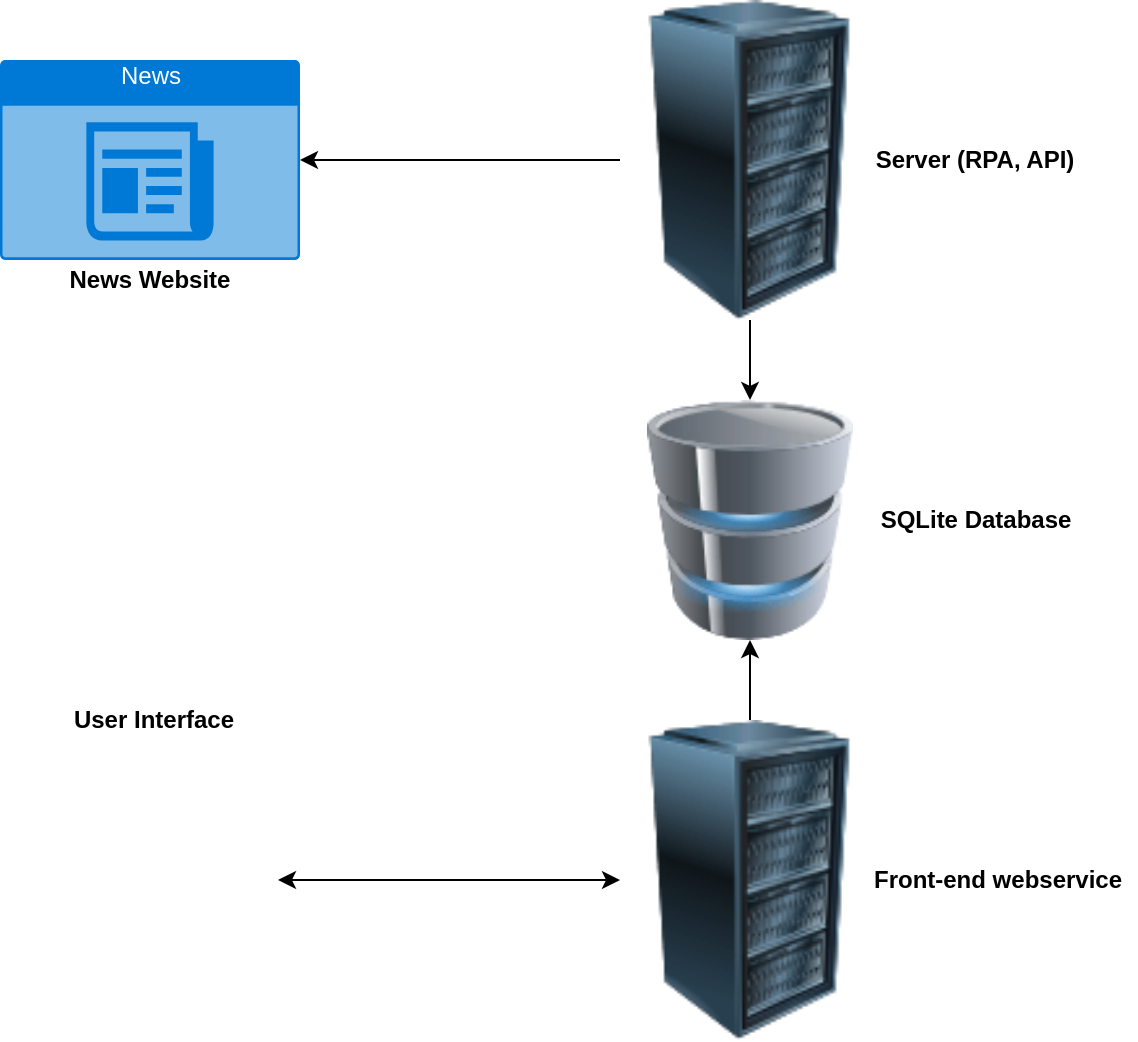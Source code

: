 <mxfile version="13.0.4" type="device"><diagram id="0I1VysuUt7ifc0W8eVmq" name="Page-1"><mxGraphModel dx="869" dy="558" grid="1" gridSize="10" guides="1" tooltips="1" connect="1" arrows="1" fold="1" page="1" pageScale="1" pageWidth="850" pageHeight="1100" math="0" shadow="0"><root><mxCell id="0"/><mxCell id="1" parent="0"/><mxCell id="kUt-fn-MT_uvLLviyjSy-1" value="" style="image;html=1;labelBackgroundColor=#ffffff;image=img/lib/clip_art/computers/Server_Rack_128x128.png" vertex="1" parent="1"><mxGeometry x="458" y="110" width="130" height="160" as="geometry"/></mxCell><mxCell id="kUt-fn-MT_uvLLviyjSy-3" value="" style="image;html=1;labelBackgroundColor=#ffffff;image=img/lib/clip_art/computers/Database_128x128.png" vertex="1" parent="1"><mxGeometry x="468" y="310" width="110" height="120" as="geometry"/></mxCell><mxCell id="kUt-fn-MT_uvLLviyjSy-4" value="" style="image;html=1;labelBackgroundColor=#ffffff;image=img/lib/clip_art/computers/Server_Rack_128x128.png" vertex="1" parent="1"><mxGeometry x="458" y="470" width="130" height="160" as="geometry"/></mxCell><mxCell id="kUt-fn-MT_uvLLviyjSy-5" value="" style="shape=image;html=1;verticalAlign=top;verticalLabelPosition=bottom;labelBackgroundColor=#ffffff;imageAspect=0;aspect=fixed;image=https://cdn2.iconfinder.com/data/icons/circle-icons-1/64/browser-128.png" vertex="1" parent="1"><mxGeometry x="159" y="486" width="128" height="128" as="geometry"/></mxCell><mxCell id="kUt-fn-MT_uvLLviyjSy-6" value="News" style="html=1;strokeColor=none;fillColor=#0079D6;labelPosition=center;verticalLabelPosition=middle;verticalAlign=top;align=center;fontSize=12;outlineConnect=0;spacingTop=-6;fontColor=#FFFFFF;shape=mxgraph.sitemap.news;" vertex="1" parent="1"><mxGeometry x="148" y="140" width="150" height="100" as="geometry"/></mxCell><mxCell id="kUt-fn-MT_uvLLviyjSy-7" value="" style="endArrow=classic;html=1;entryX=1;entryY=0.5;entryDx=0;entryDy=0;entryPerimeter=0;exitX=0;exitY=0.5;exitDx=0;exitDy=0;" edge="1" parent="1" source="kUt-fn-MT_uvLLviyjSy-1" target="kUt-fn-MT_uvLLviyjSy-6"><mxGeometry width="50" height="50" relative="1" as="geometry"><mxPoint x="358" y="210" as="sourcePoint"/><mxPoint x="408" y="160" as="targetPoint"/></mxGeometry></mxCell><mxCell id="kUt-fn-MT_uvLLviyjSy-8" value="" style="endArrow=classic;html=1;exitX=0.5;exitY=1;exitDx=0;exitDy=0;entryX=0.5;entryY=0;entryDx=0;entryDy=0;" edge="1" parent="1" source="kUt-fn-MT_uvLLviyjSy-1" target="kUt-fn-MT_uvLLviyjSy-3"><mxGeometry width="50" height="50" relative="1" as="geometry"><mxPoint x="328" y="380" as="sourcePoint"/><mxPoint x="378" y="330" as="targetPoint"/></mxGeometry></mxCell><mxCell id="kUt-fn-MT_uvLLviyjSy-9" value="" style="endArrow=classic;html=1;entryX=0.5;entryY=1;entryDx=0;entryDy=0;exitX=0.5;exitY=0;exitDx=0;exitDy=0;" edge="1" parent="1" source="kUt-fn-MT_uvLLviyjSy-4" target="kUt-fn-MT_uvLLviyjSy-3"><mxGeometry width="50" height="50" relative="1" as="geometry"><mxPoint x="308" y="610" as="sourcePoint"/><mxPoint x="358" y="560" as="targetPoint"/></mxGeometry></mxCell><mxCell id="kUt-fn-MT_uvLLviyjSy-11" value="&lt;b&gt;News Website&lt;/b&gt;" style="text;html=1;strokeColor=none;fillColor=none;align=center;verticalAlign=middle;whiteSpace=wrap;rounded=0;" vertex="1" parent="1"><mxGeometry x="173" y="240" width="100" height="20" as="geometry"/></mxCell><mxCell id="kUt-fn-MT_uvLLviyjSy-12" value="&lt;b&gt;Server (RPA, API)&lt;/b&gt;" style="text;html=1;strokeColor=none;fillColor=none;align=center;verticalAlign=middle;whiteSpace=wrap;rounded=0;" vertex="1" parent="1"><mxGeometry x="568" y="180" width="135" height="20" as="geometry"/></mxCell><mxCell id="kUt-fn-MT_uvLLviyjSy-15" value="&lt;b&gt;SQLite Database&lt;/b&gt;" style="text;html=1;strokeColor=none;fillColor=none;align=center;verticalAlign=middle;whiteSpace=wrap;rounded=0;" vertex="1" parent="1"><mxGeometry x="570.5" y="360" width="130" height="20" as="geometry"/></mxCell><mxCell id="kUt-fn-MT_uvLLviyjSy-16" value="&lt;b&gt;User Interface&lt;/b&gt;" style="text;html=1;strokeColor=none;fillColor=none;align=center;verticalAlign=middle;whiteSpace=wrap;rounded=0;" vertex="1" parent="1"><mxGeometry x="173" y="460" width="104" height="20" as="geometry"/></mxCell><mxCell id="kUt-fn-MT_uvLLviyjSy-17" value="&lt;b&gt;Front-end webservice&lt;/b&gt;" style="text;html=1;strokeColor=none;fillColor=none;align=center;verticalAlign=middle;whiteSpace=wrap;rounded=0;" vertex="1" parent="1"><mxGeometry x="578" y="540" width="138" height="20" as="geometry"/></mxCell><mxCell id="kUt-fn-MT_uvLLviyjSy-18" value="" style="endArrow=classic;startArrow=classic;html=1;entryX=0;entryY=0.5;entryDx=0;entryDy=0;exitX=1;exitY=0.5;exitDx=0;exitDy=0;" edge="1" parent="1" source="kUt-fn-MT_uvLLviyjSy-5" target="kUt-fn-MT_uvLLviyjSy-4"><mxGeometry width="50" height="50" relative="1" as="geometry"><mxPoint x="268" y="700" as="sourcePoint"/><mxPoint x="318" y="650" as="targetPoint"/></mxGeometry></mxCell></root></mxGraphModel></diagram></mxfile>